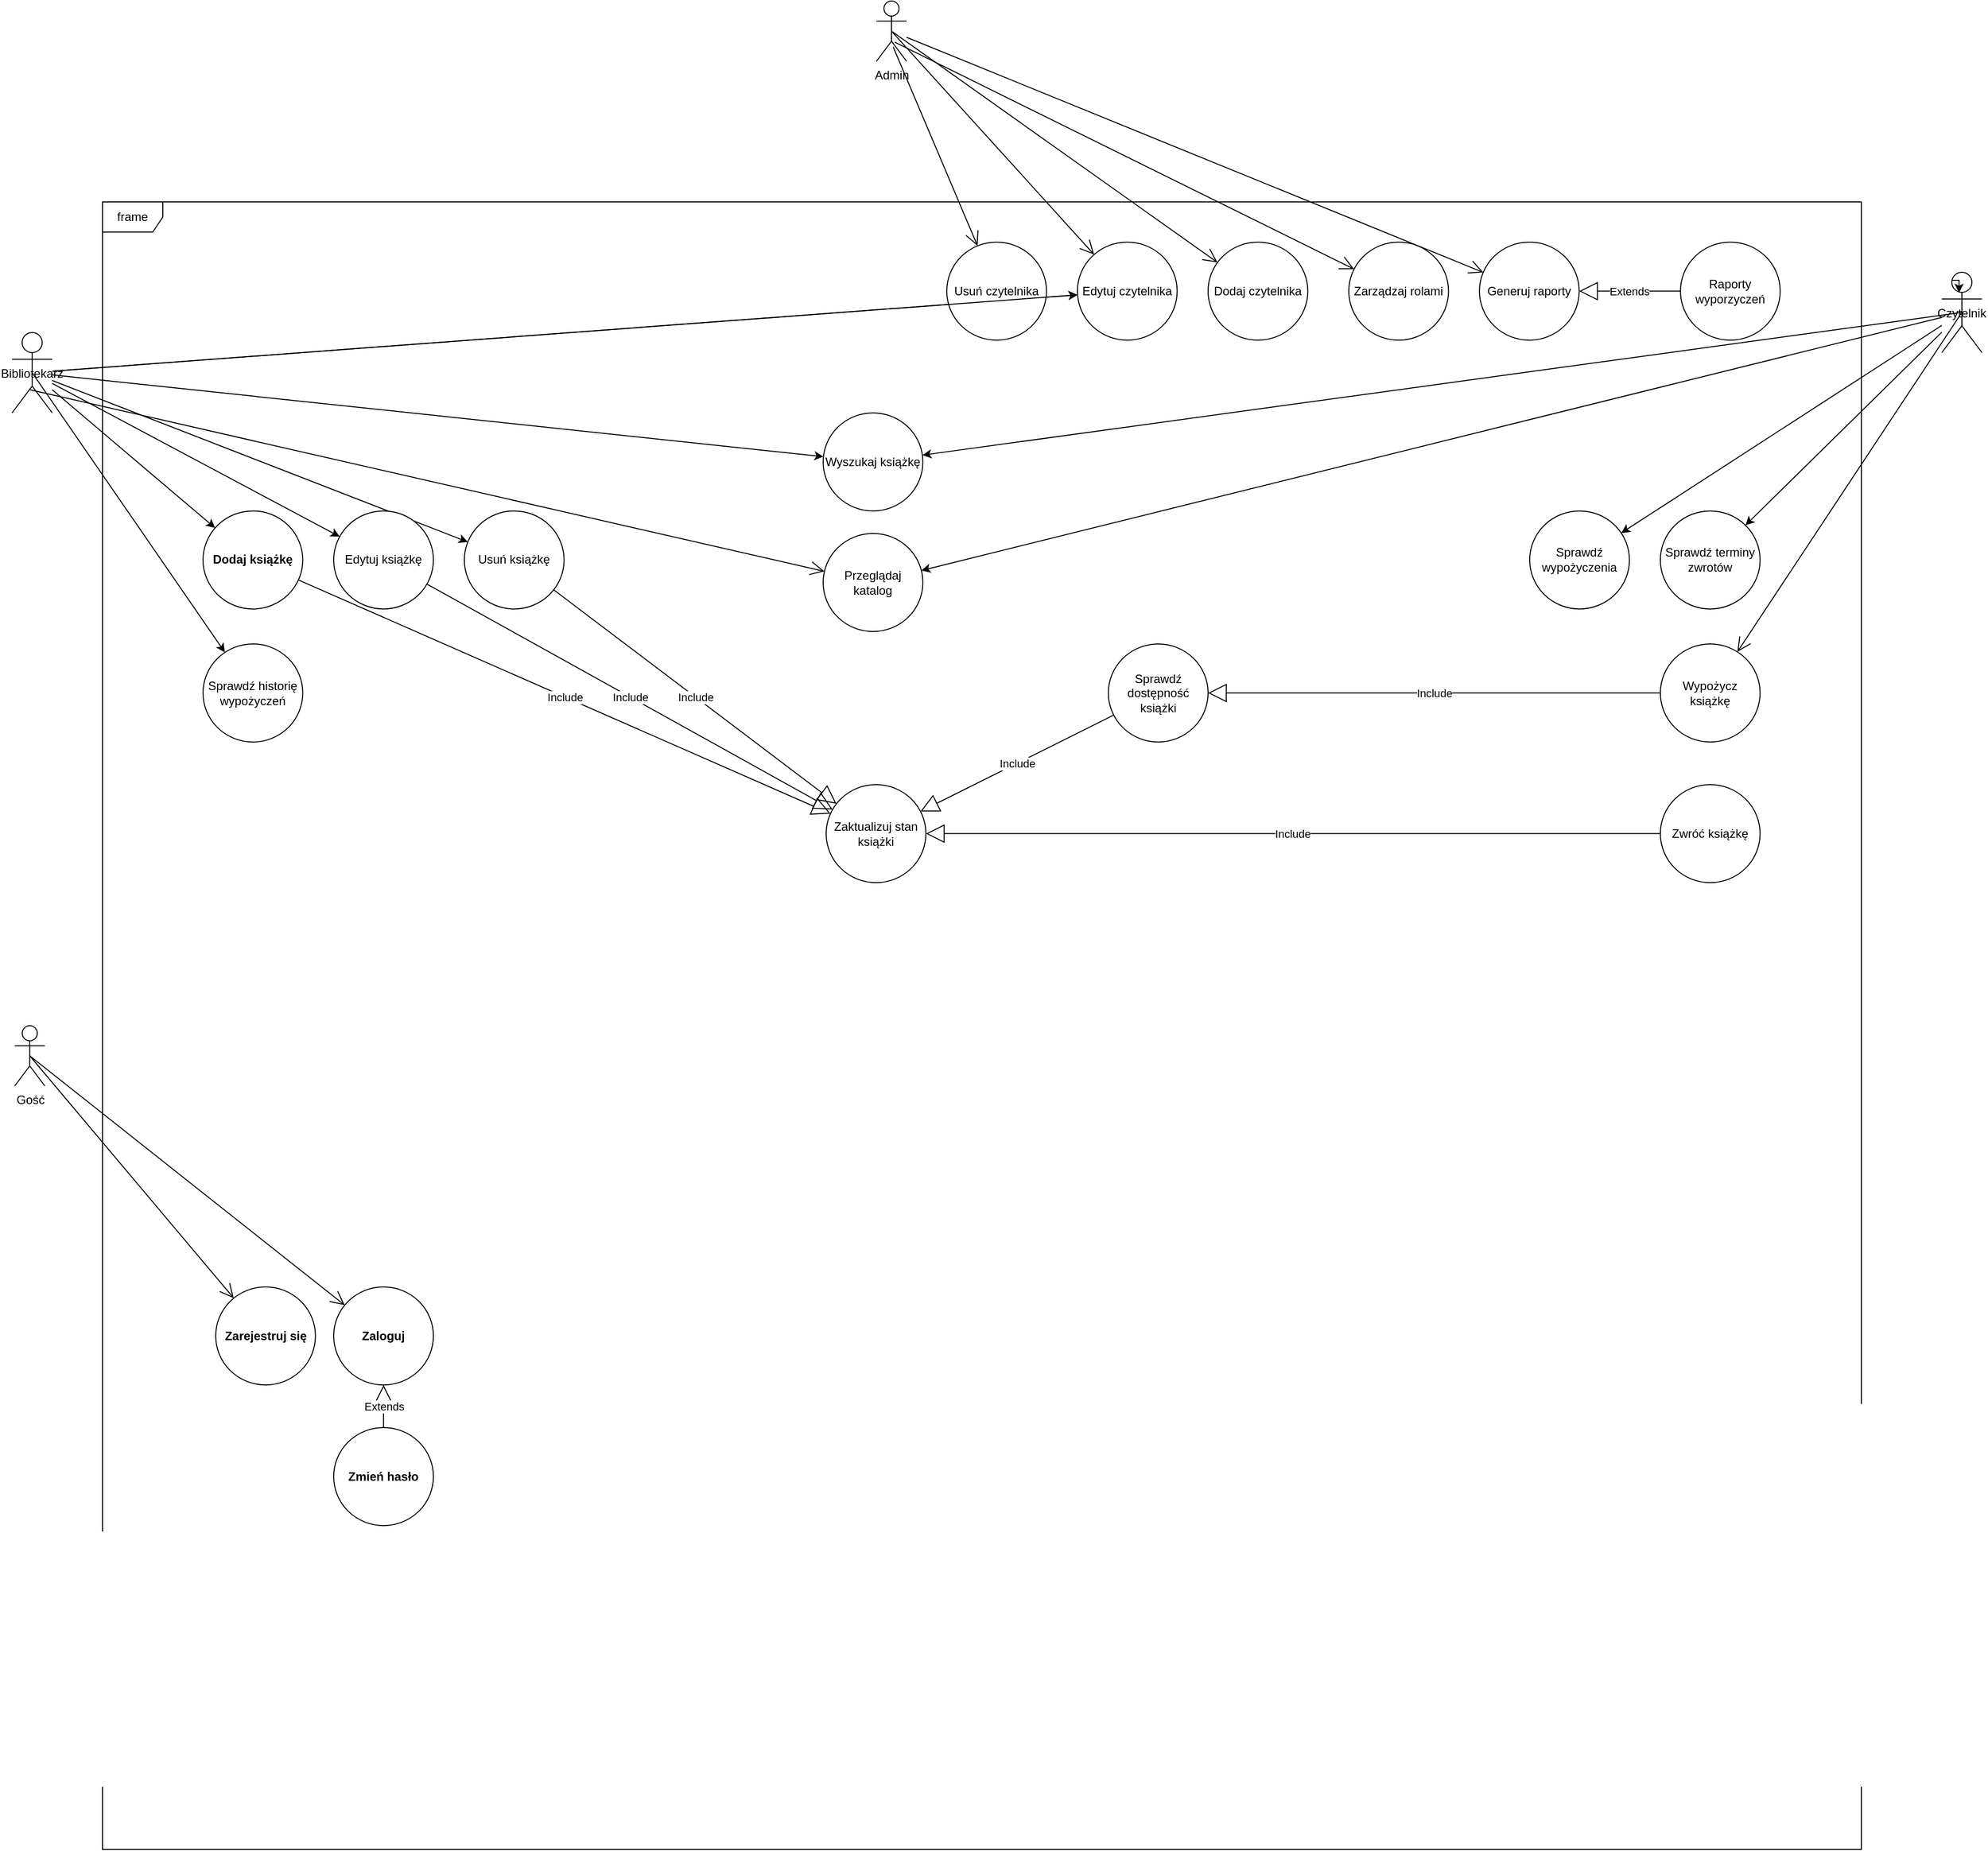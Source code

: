 <mxfile version="28.2.3">
  <diagram name="Use Case - Library Management" id="nlO1qMhRAvV47Qm9x5gK">
    <mxGraphModel dx="2307" dy="2504" grid="1" gridSize="10" guides="1" tooltips="1" connect="1" arrows="1" fold="1" page="1" pageScale="1" pageWidth="827" pageHeight="1169" math="0" shadow="0">
      <root>
        <mxCell id="0" />
        <mxCell id="1" parent="0" />
        <mxCell id="J2EUPSjQTCNy60queKkw-1" value="Bibliotekarz" style="shape=umlActor;" parent="1" vertex="1">
          <mxGeometry x="20" y="200" width="40" height="80" as="geometry" />
        </mxCell>
        <mxCell id="J2EUPSjQTCNy60queKkw-2" value="Czytelnik" style="shape=umlActor;" parent="1" vertex="1">
          <mxGeometry x="1940" y="140" width="40" height="80" as="geometry" />
        </mxCell>
        <mxCell id="J2EUPSjQTCNy60queKkw-3" parent="1" source="J2EUPSjQTCNy60queKkw-1" target="J2EUPSjQTCNy60queKkw-27" edge="1">
          <mxGeometry relative="1" as="geometry" />
        </mxCell>
        <mxCell id="J2EUPSjQTCNy60queKkw-4" parent="1" source="J2EUPSjQTCNy60queKkw-1" target="J2EUPSjQTCNy60queKkw-26" edge="1">
          <mxGeometry relative="1" as="geometry" />
        </mxCell>
        <mxCell id="J2EUPSjQTCNy60queKkw-5" parent="1" source="J2EUPSjQTCNy60queKkw-1" target="J2EUPSjQTCNy60queKkw-21" edge="1">
          <mxGeometry relative="1" as="geometry" />
        </mxCell>
        <mxCell id="J2EUPSjQTCNy60queKkw-6" parent="1" source="J2EUPSjQTCNy60queKkw-1" target="J2EUPSjQTCNy60queKkw-22" edge="1">
          <mxGeometry relative="1" as="geometry" />
        </mxCell>
        <mxCell id="J2EUPSjQTCNy60queKkw-8" parent="1" source="J2EUPSjQTCNy60queKkw-1" target="J2EUPSjQTCNy60queKkw-29" edge="1">
          <mxGeometry relative="1" as="geometry" />
        </mxCell>
        <mxCell id="J2EUPSjQTCNy60queKkw-13" parent="1" source="J2EUPSjQTCNy60queKkw-2" target="J2EUPSjQTCNy60queKkw-20" edge="1">
          <mxGeometry relative="1" as="geometry" />
        </mxCell>
        <mxCell id="J2EUPSjQTCNy60queKkw-14" parent="1" source="J2EUPSjQTCNy60queKkw-2" target="J2EUPSjQTCNy60queKkw-19" edge="1">
          <mxGeometry relative="1" as="geometry" />
        </mxCell>
        <mxCell id="J2EUPSjQTCNy60queKkw-15" parent="1" source="J2EUPSjQTCNy60queKkw-2" target="J2EUPSjQTCNy60queKkw-18" edge="1">
          <mxGeometry relative="1" as="geometry" />
        </mxCell>
        <mxCell id="J2EUPSjQTCNy60queKkw-16" value="Admin" style="shape=umlActor;verticalLabelPosition=bottom;verticalAlign=top;html=1;outlineConnect=0;" parent="1" vertex="1">
          <mxGeometry x="880" y="-130" width="30" height="60" as="geometry" />
        </mxCell>
        <mxCell id="J2EUPSjQTCNy60queKkw-17" style="edgeStyle=orthogonalEdgeStyle;rounded=0;orthogonalLoop=1;jettySize=auto;html=1;exitX=0.25;exitY=0.1;exitDx=0;exitDy=0;exitPerimeter=0;entryX=0.431;entryY=0.256;entryDx=0;entryDy=0;entryPerimeter=0;" parent="1" source="J2EUPSjQTCNy60queKkw-2" target="J2EUPSjQTCNy60queKkw-2" edge="1">
          <mxGeometry relative="1" as="geometry" />
        </mxCell>
        <mxCell id="J2EUPSjQTCNy60queKkw-18" value="Sprawdź terminy zwrotów" style="ellipse;whiteSpace=wrap;html=1;" parent="1" vertex="1">
          <mxGeometry x="1660.003" y="377.6" width="99.236" height="97.6" as="geometry" />
        </mxCell>
        <mxCell id="J2EUPSjQTCNy60queKkw-19" value="Sprawdź wypożyczenia" style="ellipse;whiteSpace=wrap;html=1;" parent="1" vertex="1">
          <mxGeometry x="1530.003" y="377.6" width="99.236" height="97.6" as="geometry" />
        </mxCell>
        <mxCell id="J2EUPSjQTCNy60queKkw-20" value="Przeglądaj katalog" style="ellipse;whiteSpace=wrap;html=1;" parent="1" vertex="1">
          <mxGeometry x="827.003" y="400.0" width="99.236" height="97.6" as="geometry" />
        </mxCell>
        <mxCell id="J2EUPSjQTCNy60queKkw-21" value="Usuń książkę" style="ellipse;whiteSpace=wrap;html=1;" parent="1" vertex="1">
          <mxGeometry x="470.0" y="377.6" width="99.236" height="97.6" as="geometry" />
        </mxCell>
        <mxCell id="J2EUPSjQTCNy60queKkw-22" value="Wyszukaj książkę" style="ellipse;whiteSpace=wrap;html=1;" parent="1" vertex="1">
          <mxGeometry x="827.0" y="279.997" width="99.236" height="97.6" as="geometry" />
        </mxCell>
        <mxCell id="J2EUPSjQTCNy60queKkw-23" value="Wypożycz książkę" style="ellipse;whiteSpace=wrap;html=1;" parent="1" vertex="1">
          <mxGeometry x="1660.007" y="509.997" width="99.236" height="97.6" as="geometry" />
        </mxCell>
        <mxCell id="J2EUPSjQTCNy60queKkw-25" value="Generuj raporty" style="ellipse;whiteSpace=wrap;html=1;" parent="1" vertex="1">
          <mxGeometry x="1479.997" y="110.0" width="99.236" height="97.6" as="geometry" />
        </mxCell>
        <mxCell id="J2EUPSjQTCNy60queKkw-26" value="Edytuj książkę" style="ellipse;whiteSpace=wrap;html=1;" parent="1" vertex="1">
          <mxGeometry x="340.0" y="377.6" width="99.236" height="97.6" as="geometry" />
        </mxCell>
        <mxCell id="J2EUPSjQTCNy60queKkw-27" value="Dodaj książkę" style="ellipse;whiteSpace=wrap;html=1;fontStyle=1" parent="1" vertex="1">
          <mxGeometry x="210.0" y="377.6" width="99.236" height="97.6" as="geometry" />
        </mxCell>
        <mxCell id="J2EUPSjQTCNy60queKkw-28" value="Usuń czytelnika" style="ellipse;whiteSpace=wrap;html=1;" parent="1" vertex="1">
          <mxGeometry x="950.003" y="110.0" width="99.236" height="97.6" as="geometry" />
        </mxCell>
        <mxCell id="J2EUPSjQTCNy60queKkw-30" value="Dodaj czytelnika" style="ellipse;whiteSpace=wrap;html=1;" parent="1" vertex="1">
          <mxGeometry x="1210.003" y="110.0" width="99.236" height="97.6" as="geometry" />
        </mxCell>
        <mxCell id="J2EUPSjQTCNy60queKkw-31" value="Zaloguj" style="ellipse;whiteSpace=wrap;html=1;fontStyle=1" parent="1" vertex="1">
          <mxGeometry x="340" y="1150" width="99.236" height="97.6" as="geometry" />
        </mxCell>
        <mxCell id="J2EUPSjQTCNy60queKkw-33" value="frame" style="shape=umlFrame;whiteSpace=wrap;html=1;pointerEvents=0;" parent="1" vertex="1">
          <mxGeometry x="110" y="70" width="1750" height="1640" as="geometry" />
        </mxCell>
        <mxCell id="J2EUPSjQTCNy60queKkw-35" value="" style="endArrow=open;endFill=1;endSize=12;html=1;rounded=0;exitX=0.5;exitY=0.5;exitDx=0;exitDy=0;exitPerimeter=0;" parent="1" source="J2EUPSjQTCNy60queKkw-16" target="J2EUPSjQTCNy60queKkw-30" edge="1">
          <mxGeometry width="160" relative="1" as="geometry">
            <mxPoint x="480" y="470" as="sourcePoint" />
            <mxPoint x="640" y="470" as="targetPoint" />
          </mxGeometry>
        </mxCell>
        <mxCell id="J2EUPSjQTCNy60queKkw-36" value="" style="endArrow=open;endFill=1;endSize=12;html=1;rounded=0;exitX=0.5;exitY=0.5;exitDx=0;exitDy=0;exitPerimeter=0;" parent="1" source="J2EUPSjQTCNy60queKkw-16" target="J2EUPSjQTCNy60queKkw-29" edge="1">
          <mxGeometry width="160" relative="1" as="geometry">
            <mxPoint x="480" y="440" as="sourcePoint" />
            <mxPoint x="640" y="440" as="targetPoint" />
          </mxGeometry>
        </mxCell>
        <mxCell id="J2EUPSjQTCNy60queKkw-37" value="" style="endArrow=open;endFill=1;endSize=12;html=1;rounded=0;exitX=0.556;exitY=0.761;exitDx=0;exitDy=0;exitPerimeter=0;" parent="1" source="J2EUPSjQTCNy60queKkw-16" target="J2EUPSjQTCNy60queKkw-28" edge="1">
          <mxGeometry width="160" relative="1" as="geometry">
            <mxPoint x="480" y="410" as="sourcePoint" />
            <mxPoint x="640" y="410" as="targetPoint" />
          </mxGeometry>
        </mxCell>
        <mxCell id="J2EUPSjQTCNy60queKkw-38" value="Zarządzaj rolami" style="ellipse;whiteSpace=wrap;html=1;" parent="1" vertex="1">
          <mxGeometry x="1350" y="110" width="99.236" height="97.6" as="geometry" />
        </mxCell>
        <mxCell id="J2EUPSjQTCNy60queKkw-39" value="" style="endArrow=open;endFill=1;endSize=12;html=1;rounded=0;exitX=0.608;exitY=0.683;exitDx=0;exitDy=0;exitPerimeter=0;" parent="1" source="J2EUPSjQTCNy60queKkw-16" target="J2EUPSjQTCNy60queKkw-38" edge="1">
          <mxGeometry width="160" relative="1" as="geometry">
            <mxPoint x="480" y="410" as="sourcePoint" />
            <mxPoint x="640" y="410" as="targetPoint" />
          </mxGeometry>
        </mxCell>
        <mxCell id="J2EUPSjQTCNy60queKkw-40" value="" style="endArrow=open;endFill=1;endSize=12;html=1;rounded=0;exitX=0.423;exitY=0.709;exitDx=0;exitDy=0;exitPerimeter=0;" parent="1" source="J2EUPSjQTCNy60queKkw-1" target="J2EUPSjQTCNy60queKkw-20" edge="1">
          <mxGeometry width="160" relative="1" as="geometry">
            <mxPoint x="760" y="790" as="sourcePoint" />
            <mxPoint x="920" y="790" as="targetPoint" />
          </mxGeometry>
        </mxCell>
        <mxCell id="paaR12sqXpEB32dtuRe2-7" value="Zarejestruj się" style="ellipse;whiteSpace=wrap;html=1;fontStyle=1" vertex="1" parent="1">
          <mxGeometry x="222.62" y="1150" width="99.236" height="97.6" as="geometry" />
        </mxCell>
        <mxCell id="paaR12sqXpEB32dtuRe2-8" value="Zmień hasło" style="ellipse;whiteSpace=wrap;html=1;fontStyle=1" vertex="1" parent="1">
          <mxGeometry x="340" y="1290" width="99.236" height="97.6" as="geometry" />
        </mxCell>
        <mxCell id="paaR12sqXpEB32dtuRe2-12" value="Extends" style="endArrow=block;endSize=16;endFill=0;html=1;rounded=0;" edge="1" parent="1" source="paaR12sqXpEB32dtuRe2-8" target="J2EUPSjQTCNy60queKkw-31">
          <mxGeometry width="160" relative="1" as="geometry">
            <mxPoint x="1000" y="1012" as="sourcePoint" />
            <mxPoint x="1057" y="940" as="targetPoint" />
          </mxGeometry>
        </mxCell>
        <mxCell id="paaR12sqXpEB32dtuRe2-13" value="Gość" style="shape=umlActor;verticalLabelPosition=bottom;verticalAlign=top;html=1;" vertex="1" parent="1">
          <mxGeometry x="22.62" y="890" width="30" height="60" as="geometry" />
        </mxCell>
        <mxCell id="paaR12sqXpEB32dtuRe2-16" value="" edge="1" parent="1" source="J2EUPSjQTCNy60queKkw-1" target="J2EUPSjQTCNy60queKkw-29">
          <mxGeometry relative="1" as="geometry">
            <mxPoint x="60" y="239" as="sourcePoint" />
            <mxPoint x="1210" y="162" as="targetPoint" />
          </mxGeometry>
        </mxCell>
        <mxCell id="J2EUPSjQTCNy60queKkw-29" value="Edytuj czytelnika" style="ellipse;whiteSpace=wrap;html=1;" parent="1" vertex="1">
          <mxGeometry x="1080.003" y="110.0" width="99.236" height="97.6" as="geometry" />
        </mxCell>
        <mxCell id="paaR12sqXpEB32dtuRe2-23" value="" style="endArrow=open;endFill=1;endSize=12;html=1;rounded=0;exitX=0.5;exitY=0.5;exitDx=0;exitDy=0;exitPerimeter=0;" edge="1" parent="1" source="J2EUPSjQTCNy60queKkw-2" target="J2EUPSjQTCNy60queKkw-23">
          <mxGeometry width="160" relative="1" as="geometry">
            <mxPoint x="1320" y="700" as="sourcePoint" />
            <mxPoint x="1480" y="700" as="targetPoint" />
          </mxGeometry>
        </mxCell>
        <mxCell id="paaR12sqXpEB32dtuRe2-25" value="" style="endArrow=open;endFill=1;endSize=12;html=1;rounded=0;" edge="1" parent="1" source="J2EUPSjQTCNy60queKkw-16" target="J2EUPSjQTCNy60queKkw-25">
          <mxGeometry width="160" relative="1" as="geometry">
            <mxPoint x="1742.61" y="-530" as="sourcePoint" />
            <mxPoint x="1356.61" y="127" as="targetPoint" />
          </mxGeometry>
        </mxCell>
        <mxCell id="paaR12sqXpEB32dtuRe2-26" value="Raporty wyporzyczeń" style="ellipse;whiteSpace=wrap;html=1;" vertex="1" parent="1">
          <mxGeometry x="1680" y="110" width="99.236" height="97.6" as="geometry" />
        </mxCell>
        <mxCell id="paaR12sqXpEB32dtuRe2-27" value="Extends" style="endArrow=block;endSize=16;endFill=0;html=1;rounded=0;" edge="1" parent="1" source="paaR12sqXpEB32dtuRe2-26" target="J2EUPSjQTCNy60queKkw-25">
          <mxGeometry width="160" relative="1" as="geometry">
            <mxPoint x="1600" y="720" as="sourcePoint" />
            <mxPoint x="1760" y="720" as="targetPoint" />
          </mxGeometry>
        </mxCell>
        <mxCell id="paaR12sqXpEB32dtuRe2-28" style="exitX=0.5;exitY=0.5;exitDx=0;exitDy=0;exitPerimeter=0;" edge="1" parent="1" source="J2EUPSjQTCNy60queKkw-2" target="J2EUPSjQTCNy60queKkw-22">
          <mxGeometry relative="1" as="geometry">
            <mxPoint x="1949" y="59.46" as="sourcePoint" />
            <mxPoint x="1290" y="703.46" as="targetPoint" />
          </mxGeometry>
        </mxCell>
        <mxCell id="paaR12sqXpEB32dtuRe2-30" value="Sprawdź historię wypożyczeń" style="ellipse;whiteSpace=wrap;html=1;" vertex="1" parent="1">
          <mxGeometry x="210" y="510" width="99.236" height="97.6" as="geometry" />
        </mxCell>
        <mxCell id="paaR12sqXpEB32dtuRe2-31" style="exitX=0.5;exitY=0.5;exitDx=0;exitDy=0;exitPerimeter=0;" edge="1" parent="1" source="J2EUPSjQTCNy60queKkw-1" target="paaR12sqXpEB32dtuRe2-30">
          <mxGeometry relative="1" as="geometry">
            <mxPoint x="180" y="370" as="sourcePoint" />
            <mxPoint x="342" y="508" as="targetPoint" />
          </mxGeometry>
        </mxCell>
        <mxCell id="paaR12sqXpEB32dtuRe2-32" value="Sprawdź dostępność książki" style="ellipse;whiteSpace=wrap;html=1;" vertex="1" parent="1">
          <mxGeometry x="1110.77" y="510" width="99.236" height="97.6" as="geometry" />
        </mxCell>
        <mxCell id="paaR12sqXpEB32dtuRe2-34" value="Include" style="endArrow=block;endSize=16;endFill=0;html=1;rounded=0;" edge="1" parent="1" source="J2EUPSjQTCNy60queKkw-23" target="paaR12sqXpEB32dtuRe2-32">
          <mxGeometry width="160" relative="1" as="geometry">
            <mxPoint x="1680" y="750" as="sourcePoint" />
            <mxPoint x="1840" y="750" as="targetPoint" />
          </mxGeometry>
        </mxCell>
        <mxCell id="paaR12sqXpEB32dtuRe2-35" value="Zwróć książkę" style="ellipse;whiteSpace=wrap;html=1;" vertex="1" parent="1">
          <mxGeometry x="1660" y="650" width="99.236" height="97.6" as="geometry" />
        </mxCell>
        <mxCell id="paaR12sqXpEB32dtuRe2-36" value="Include" style="endArrow=block;endSize=16;endFill=0;html=1;rounded=0;" edge="1" parent="1" source="paaR12sqXpEB32dtuRe2-35" target="paaR12sqXpEB32dtuRe2-37">
          <mxGeometry width="160" relative="1" as="geometry">
            <mxPoint x="1629.24" y="770" as="sourcePoint" />
            <mxPoint x="1179.24" y="770" as="targetPoint" />
          </mxGeometry>
        </mxCell>
        <mxCell id="paaR12sqXpEB32dtuRe2-37" value="Zaktualizuj stan książki" style="ellipse;whiteSpace=wrap;html=1;" vertex="1" parent="1">
          <mxGeometry x="830" y="650" width="99.236" height="97.6" as="geometry" />
        </mxCell>
        <mxCell id="paaR12sqXpEB32dtuRe2-38" value="Include" style="endArrow=block;endSize=16;endFill=0;html=1;rounded=0;" edge="1" parent="1" source="J2EUPSjQTCNy60queKkw-21" target="paaR12sqXpEB32dtuRe2-37">
          <mxGeometry width="160" relative="1" as="geometry">
            <mxPoint x="861" y="648.33" as="sourcePoint" />
            <mxPoint x="130" y="648.33" as="targetPoint" />
          </mxGeometry>
        </mxCell>
        <mxCell id="paaR12sqXpEB32dtuRe2-39" value="Include" style="endArrow=block;endSize=16;endFill=0;html=1;rounded=0;" edge="1" parent="1" source="J2EUPSjQTCNy60queKkw-26" target="paaR12sqXpEB32dtuRe2-37">
          <mxGeometry width="160" relative="1" as="geometry">
            <mxPoint x="750" y="630" as="sourcePoint" />
            <mxPoint x="1031" y="843" as="targetPoint" />
          </mxGeometry>
        </mxCell>
        <mxCell id="paaR12sqXpEB32dtuRe2-40" value="Include" style="endArrow=block;endSize=16;endFill=0;html=1;rounded=0;" edge="1" parent="1" source="J2EUPSjQTCNy60queKkw-27" target="paaR12sqXpEB32dtuRe2-37">
          <mxGeometry width="160" relative="1" as="geometry">
            <mxPoint x="630" y="740" as="sourcePoint" />
            <mxPoint x="1033" y="965" as="targetPoint" />
          </mxGeometry>
        </mxCell>
        <mxCell id="paaR12sqXpEB32dtuRe2-41" value="" style="endArrow=open;endFill=1;endSize=12;html=1;rounded=0;exitX=0.5;exitY=0.5;exitDx=0;exitDy=0;exitPerimeter=0;" edge="1" parent="1" source="paaR12sqXpEB32dtuRe2-13" target="paaR12sqXpEB32dtuRe2-7">
          <mxGeometry width="160" relative="1" as="geometry">
            <mxPoint x="830" y="1090" as="sourcePoint" />
            <mxPoint x="990" y="1090" as="targetPoint" />
          </mxGeometry>
        </mxCell>
        <mxCell id="paaR12sqXpEB32dtuRe2-42" value="" style="endArrow=open;endFill=1;endSize=12;html=1;rounded=0;exitX=0.5;exitY=0.5;exitDx=0;exitDy=0;exitPerimeter=0;" edge="1" parent="1" source="paaR12sqXpEB32dtuRe2-13" target="J2EUPSjQTCNy60queKkw-31">
          <mxGeometry width="160" relative="1" as="geometry">
            <mxPoint x="830" y="1090" as="sourcePoint" />
            <mxPoint x="990" y="1090" as="targetPoint" />
          </mxGeometry>
        </mxCell>
        <mxCell id="paaR12sqXpEB32dtuRe2-43" value="Include" style="endArrow=block;endSize=16;endFill=0;html=1;rounded=0;" edge="1" parent="1" source="paaR12sqXpEB32dtuRe2-32" target="paaR12sqXpEB32dtuRe2-37">
          <mxGeometry width="160" relative="1" as="geometry">
            <mxPoint x="1800" y="550" as="sourcePoint" />
            <mxPoint x="1350" y="550" as="targetPoint" />
          </mxGeometry>
        </mxCell>
      </root>
    </mxGraphModel>
  </diagram>
</mxfile>
